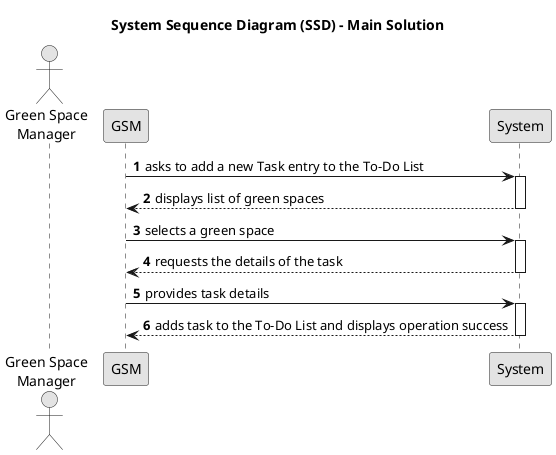 @startuml
skinparam monochrome true
skinparam packageStyle rectangle
skinparam shadowing false

title System Sequence Diagram (SSD) - Main Solution

autonumber

actor "Green Space\nManager" as Employee
 GSM -> System : asks to add a new Task entry to the To-Do List
    activate System

        System --> GSM : displays list of green spaces
    deactivate System

    GSM -> System : selects a green space
    activate System

        System --> GSM : requests the details of the task
    deactivate System

    GSM -> System : provides task details
    activate System

        System --> GSM : adds task to the To-Do List and displays operation success
    deactivate System

@enduml